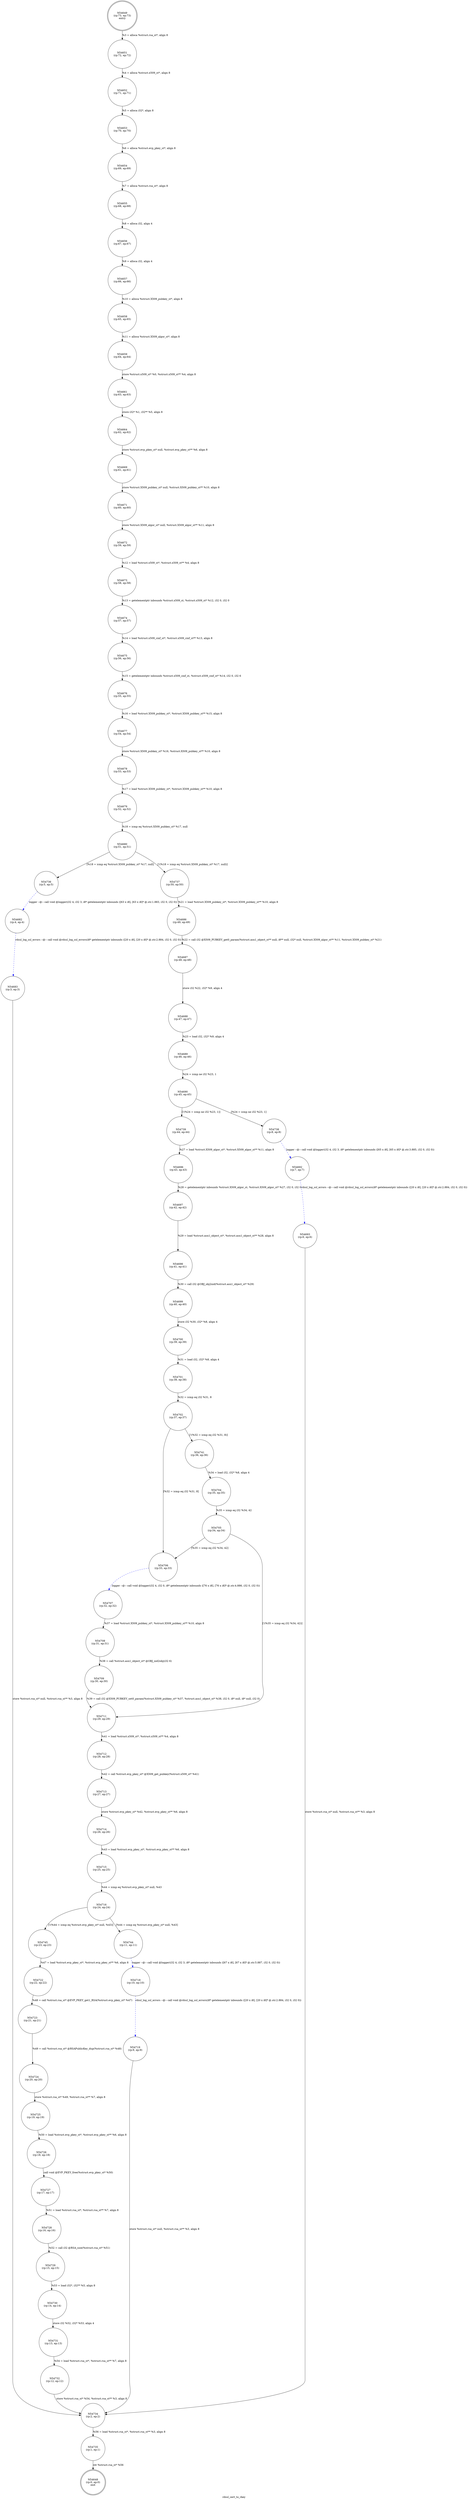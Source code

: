 digraph rdssl_cert_to_rkey {
label="rdssl_cert_to_rkey"
54648 [label="N54648\n(rp:0, ep:0)\nexit", shape="doublecircle"]
54649 [label="N54649\n(rp:73, ep:73)\nentry", shape="doublecircle"]
54649 -> 54651 [label="%3 = alloca %struct.rsa_st*, align 8"]
54651 [label="N54651\n(rp:72, ep:72)", shape="circle"]
54651 -> 54652 [label="%4 = alloca %struct.x509_st*, align 8"]
54652 [label="N54652\n(rp:71, ep:71)", shape="circle"]
54652 -> 54653 [label="%5 = alloca i32*, align 8"]
54653 [label="N54653\n(rp:70, ep:70)", shape="circle"]
54653 -> 54654 [label="%6 = alloca %struct.evp_pkey_st*, align 8"]
54654 [label="N54654\n(rp:69, ep:69)", shape="circle"]
54654 -> 54655 [label="%7 = alloca %struct.rsa_st*, align 8"]
54655 [label="N54655\n(rp:68, ep:68)", shape="circle"]
54655 -> 54656 [label="%8 = alloca i32, align 4"]
54656 [label="N54656\n(rp:67, ep:67)", shape="circle"]
54656 -> 54657 [label="%9 = alloca i32, align 4"]
54657 [label="N54657\n(rp:66, ep:66)", shape="circle"]
54657 -> 54658 [label="%10 = alloca %struct.X509_pubkey_st*, align 8"]
54658 [label="N54658\n(rp:65, ep:65)", shape="circle"]
54658 -> 54659 [label="%11 = alloca %struct.X509_algor_st*, align 8"]
54659 [label="N54659\n(rp:64, ep:64)", shape="circle"]
54659 -> 54661 [label="store %struct.x509_st* %0, %struct.x509_st** %4, align 8"]
54661 [label="N54661\n(rp:63, ep:63)", shape="circle"]
54661 -> 54664 [label="store i32* %1, i32** %5, align 8"]
54664 [label="N54664\n(rp:62, ep:62)", shape="circle"]
54664 -> 54669 [label="store %struct.evp_pkey_st* null, %struct.evp_pkey_st** %6, align 8"]
54669 [label="N54669\n(rp:61, ep:61)", shape="circle"]
54669 -> 54671 [label="store %struct.X509_pubkey_st* null, %struct.X509_pubkey_st** %10, align 8"]
54671 [label="N54671\n(rp:60, ep:60)", shape="circle"]
54671 -> 54672 [label="store %struct.X509_algor_st* null, %struct.X509_algor_st** %11, align 8"]
54672 [label="N54672\n(rp:59, ep:59)", shape="circle"]
54672 -> 54673 [label="%12 = load %struct.x509_st*, %struct.x509_st** %4, align 8"]
54673 [label="N54673\n(rp:58, ep:58)", shape="circle"]
54673 -> 54674 [label="%13 = getelementptr inbounds %struct.x509_st, %struct.x509_st* %12, i32 0, i32 0"]
54674 [label="N54674\n(rp:57, ep:57)", shape="circle"]
54674 -> 54675 [label="%14 = load %struct.x509_cinf_st*, %struct.x509_cinf_st** %13, align 8"]
54675 [label="N54675\n(rp:56, ep:56)", shape="circle"]
54675 -> 54676 [label="%15 = getelementptr inbounds %struct.x509_cinf_st, %struct.x509_cinf_st* %14, i32 0, i32 6"]
54676 [label="N54676\n(rp:55, ep:55)", shape="circle"]
54676 -> 54677 [label="%16 = load %struct.X509_pubkey_st*, %struct.X509_pubkey_st** %15, align 8"]
54677 [label="N54677\n(rp:54, ep:54)", shape="circle"]
54677 -> 54678 [label="store %struct.X509_pubkey_st* %16, %struct.X509_pubkey_st** %10, align 8"]
54678 [label="N54678\n(rp:53, ep:53)", shape="circle"]
54678 -> 54679 [label="%17 = load %struct.X509_pubkey_st*, %struct.X509_pubkey_st** %10, align 8"]
54679 [label="N54679\n(rp:52, ep:52)", shape="circle"]
54679 -> 54680 [label="%18 = icmp eq %struct.X509_pubkey_st* %17, null"]
54680 [label="N54680\n(rp:51, ep:51)", shape="circle"]
54680 -> 54736 [label="[%18 = icmp eq %struct.X509_pubkey_st* %17, null]"]
54680 -> 54737 [label="[!(%18 = icmp eq %struct.X509_pubkey_st* %17, null)]"]
54682 [label="N54682\n(rp:4, ep:4)", shape="circle"]
54682 -> 54683 [label="rdssl_log_ssl_errors --@-- call void @rdssl_log_ssl_errors(i8* getelementptr inbounds ([20 x i8], [20 x i8]* @.str.2.884, i32 0, i32 0))", style="dashed", color="blue"]
54683 [label="N54683\n(rp:3, ep:3)", shape="circle"]
54683 -> 54734 [label="store %struct.rsa_st* null, %struct.rsa_st** %3, align 8"]
54686 [label="N54686\n(rp:49, ep:49)", shape="circle"]
54686 -> 54687 [label="%22 = call i32 @X509_PUBKEY_get0_param(%struct.asn1_object_st** null, i8** null, i32* null, %struct.X509_algor_st** %11, %struct.X509_pubkey_st* %21)"]
54687 [label="N54687\n(rp:48, ep:48)", shape="circle"]
54687 -> 54688 [label="store i32 %22, i32* %9, align 4"]
54688 [label="N54688\n(rp:47, ep:47)", shape="circle"]
54688 -> 54689 [label="%23 = load i32, i32* %9, align 4"]
54689 [label="N54689\n(rp:46, ep:46)", shape="circle"]
54689 -> 54690 [label="%24 = icmp ne i32 %23, 1"]
54690 [label="N54690\n(rp:45, ep:45)", shape="circle"]
54690 -> 54738 [label="[%24 = icmp ne i32 %23, 1]"]
54690 -> 54739 [label="[!(%24 = icmp ne i32 %23, 1)]"]
54692 [label="N54692\n(rp:7, ep:7)", shape="circle"]
54692 -> 54693 [label="rdssl_log_ssl_errors --@-- call void @rdssl_log_ssl_errors(i8* getelementptr inbounds ([20 x i8], [20 x i8]* @.str.2.884, i32 0, i32 0))", style="dashed", color="blue"]
54693 [label="N54693\n(rp:6, ep:6)", shape="circle"]
54693 -> 54734 [label="store %struct.rsa_st* null, %struct.rsa_st** %3, align 8"]
54696 [label="N54696\n(rp:43, ep:43)", shape="circle"]
54696 -> 54697 [label="%28 = getelementptr inbounds %struct.X509_algor_st, %struct.X509_algor_st* %27, i32 0, i32 0"]
54697 [label="N54697\n(rp:42, ep:42)", shape="circle"]
54697 -> 54698 [label="%29 = load %struct.asn1_object_st*, %struct.asn1_object_st** %28, align 8"]
54698 [label="N54698\n(rp:41, ep:41)", shape="circle"]
54698 -> 54699 [label="%30 = call i32 @OBJ_obj2nid(%struct.asn1_object_st* %29)"]
54699 [label="N54699\n(rp:40, ep:40)", shape="circle"]
54699 -> 54700 [label="store i32 %30, i32* %8, align 4"]
54700 [label="N54700\n(rp:39, ep:39)", shape="circle"]
54700 -> 54701 [label="%31 = load i32, i32* %8, align 4"]
54701 [label="N54701\n(rp:38, ep:38)", shape="circle"]
54701 -> 54702 [label="%32 = icmp eq i32 %31, 8"]
54702 [label="N54702\n(rp:37, ep:37)", shape="circle"]
54702 -> 54741 [label="[!(%32 = icmp eq i32 %31, 8)]"]
54702 -> 54706 [label="[%32 = icmp eq i32 %31, 8]"]
54704 [label="N54704\n(rp:35, ep:35)", shape="circle"]
54704 -> 54705 [label="%35 = icmp eq i32 %34, 42"]
54705 [label="N54705\n(rp:34, ep:34)", shape="circle"]
54705 -> 54706 [label="[%35 = icmp eq i32 %34, 42]"]
54705 -> 54711 [label="[!(%35 = icmp eq i32 %34, 42)]"]
54706 [label="N54706\n(rp:33, ep:33)", shape="circle"]
54706 -> 54707 [label="logger --@-- call void @logger(i32 4, i32 0, i8* getelementptr inbounds ([76 x i8], [76 x i8]* @.str.4.886, i32 0, i32 0))", style="dashed", color="blue"]
54707 [label="N54707\n(rp:32, ep:32)", shape="circle"]
54707 -> 54708 [label="%37 = load %struct.X509_pubkey_st*, %struct.X509_pubkey_st** %10, align 8"]
54708 [label="N54708\n(rp:31, ep:31)", shape="circle"]
54708 -> 54709 [label="%38 = call %struct.asn1_object_st* @OBJ_nid2obj(i32 6)"]
54709 [label="N54709\n(rp:30, ep:30)", shape="circle"]
54709 -> 54711 [label="%39 = call i32 @X509_PUBKEY_set0_param(%struct.X509_pubkey_st* %37, %struct.asn1_object_st* %38, i32 0, i8* null, i8* null, i32 0)"]
54711 [label="N54711\n(rp:29, ep:29)", shape="circle"]
54711 -> 54712 [label="%41 = load %struct.x509_st*, %struct.x509_st** %4, align 8"]
54712 [label="N54712\n(rp:28, ep:28)", shape="circle"]
54712 -> 54713 [label="%42 = call %struct.evp_pkey_st* @X509_get_pubkey(%struct.x509_st* %41)"]
54713 [label="N54713\n(rp:27, ep:27)", shape="circle"]
54713 -> 54714 [label="store %struct.evp_pkey_st* %42, %struct.evp_pkey_st** %6, align 8"]
54714 [label="N54714\n(rp:26, ep:26)", shape="circle"]
54714 -> 54715 [label="%43 = load %struct.evp_pkey_st*, %struct.evp_pkey_st** %6, align 8"]
54715 [label="N54715\n(rp:25, ep:25)", shape="circle"]
54715 -> 54716 [label="%44 = icmp eq %struct.evp_pkey_st* null, %43"]
54716 [label="N54716\n(rp:24, ep:24)", shape="circle"]
54716 -> 54744 [label="[%44 = icmp eq %struct.evp_pkey_st* null, %43]"]
54716 -> 54745 [label="[!(%44 = icmp eq %struct.evp_pkey_st* null, %43)]"]
54718 [label="N54718\n(rp:10, ep:10)", shape="circle"]
54718 -> 54719 [label="rdssl_log_ssl_errors --@-- call void @rdssl_log_ssl_errors(i8* getelementptr inbounds ([20 x i8], [20 x i8]* @.str.2.884, i32 0, i32 0))", style="dashed", color="blue"]
54719 [label="N54719\n(rp:9, ep:9)", shape="circle"]
54719 -> 54734 [label="store %struct.rsa_st* null, %struct.rsa_st** %3, align 8"]
54722 [label="N54722\n(rp:22, ep:22)", shape="circle"]
54722 -> 54723 [label="%48 = call %struct.rsa_st* @EVP_PKEY_get1_RSA(%struct.evp_pkey_st* %47)"]
54723 [label="N54723\n(rp:21, ep:21)", shape="circle"]
54723 -> 54724 [label="%49 = call %struct.rsa_st* @RSAPublicKey_dup(%struct.rsa_st* %48)"]
54724 [label="N54724\n(rp:20, ep:20)", shape="circle"]
54724 -> 54725 [label="store %struct.rsa_st* %49, %struct.rsa_st** %7, align 8"]
54725 [label="N54725\n(rp:19, ep:19)", shape="circle"]
54725 -> 54726 [label="%50 = load %struct.evp_pkey_st*, %struct.evp_pkey_st** %6, align 8"]
54726 [label="N54726\n(rp:18, ep:18)", shape="circle"]
54726 -> 54727 [label="call void @EVP_PKEY_free(%struct.evp_pkey_st* %50)"]
54727 [label="N54727\n(rp:17, ep:17)", shape="circle"]
54727 -> 54728 [label="%51 = load %struct.rsa_st*, %struct.rsa_st** %7, align 8"]
54728 [label="N54728\n(rp:16, ep:16)", shape="circle"]
54728 -> 54729 [label="%52 = call i32 @RSA_size(%struct.rsa_st* %51)"]
54729 [label="N54729\n(rp:15, ep:15)", shape="circle"]
54729 -> 54730 [label="%53 = load i32*, i32** %5, align 8"]
54730 [label="N54730\n(rp:14, ep:14)", shape="circle"]
54730 -> 54731 [label="store i32 %52, i32* %53, align 4"]
54731 [label="N54731\n(rp:13, ep:13)", shape="circle"]
54731 -> 54732 [label="%54 = load %struct.rsa_st*, %struct.rsa_st** %7, align 8"]
54732 [label="N54732\n(rp:12, ep:12)", shape="circle"]
54732 -> 54734 [label="store %struct.rsa_st* %54, %struct.rsa_st** %3, align 8"]
54734 [label="N54734\n(rp:2, ep:2)", shape="circle"]
54734 -> 54735 [label="%56 = load %struct.rsa_st*, %struct.rsa_st** %3, align 8"]
54735 [label="N54735\n(rp:1, ep:1)", shape="circle"]
54735 -> 54648 [label="ret %struct.rsa_st* %56"]
54736 [label="N54736\n(rp:5, ep:5)", shape="circle"]
54736 -> 54682 [label="logger --@-- call void @logger(i32 4, i32 3, i8* getelementptr inbounds ([63 x i8], [63 x i8]* @.str.1.883, i32 0, i32 0))", style="dashed", color="blue"]
54737 [label="N54737\n(rp:50, ep:50)", shape="circle"]
54737 -> 54686 [label="%21 = load %struct.X509_pubkey_st*, %struct.X509_pubkey_st** %10, align 8"]
54738 [label="N54738\n(rp:8, ep:8)", shape="circle"]
54738 -> 54692 [label="logger --@-- call void @logger(i32 4, i32 3, i8* getelementptr inbounds ([65 x i8], [65 x i8]* @.str.3.885, i32 0, i32 0))", style="dashed", color="blue"]
54739 [label="N54739\n(rp:44, ep:44)", shape="circle"]
54739 -> 54696 [label="%27 = load %struct.X509_algor_st*, %struct.X509_algor_st** %11, align 8"]
54741 [label="N54741\n(rp:36, ep:36)", shape="circle"]
54741 -> 54704 [label="%34 = load i32, i32* %8, align 4"]
54744 [label="N54744\n(rp:11, ep:11)", shape="circle"]
54744 -> 54718 [label="logger --@-- call void @logger(i32 4, i32 3, i8* getelementptr inbounds ([67 x i8], [67 x i8]* @.str.5.887, i32 0, i32 0))", style="dashed", color="blue"]
54745 [label="N54745\n(rp:23, ep:23)", shape="circle"]
54745 -> 54722 [label="%47 = load %struct.evp_pkey_st*, %struct.evp_pkey_st** %6, align 8"]
}
